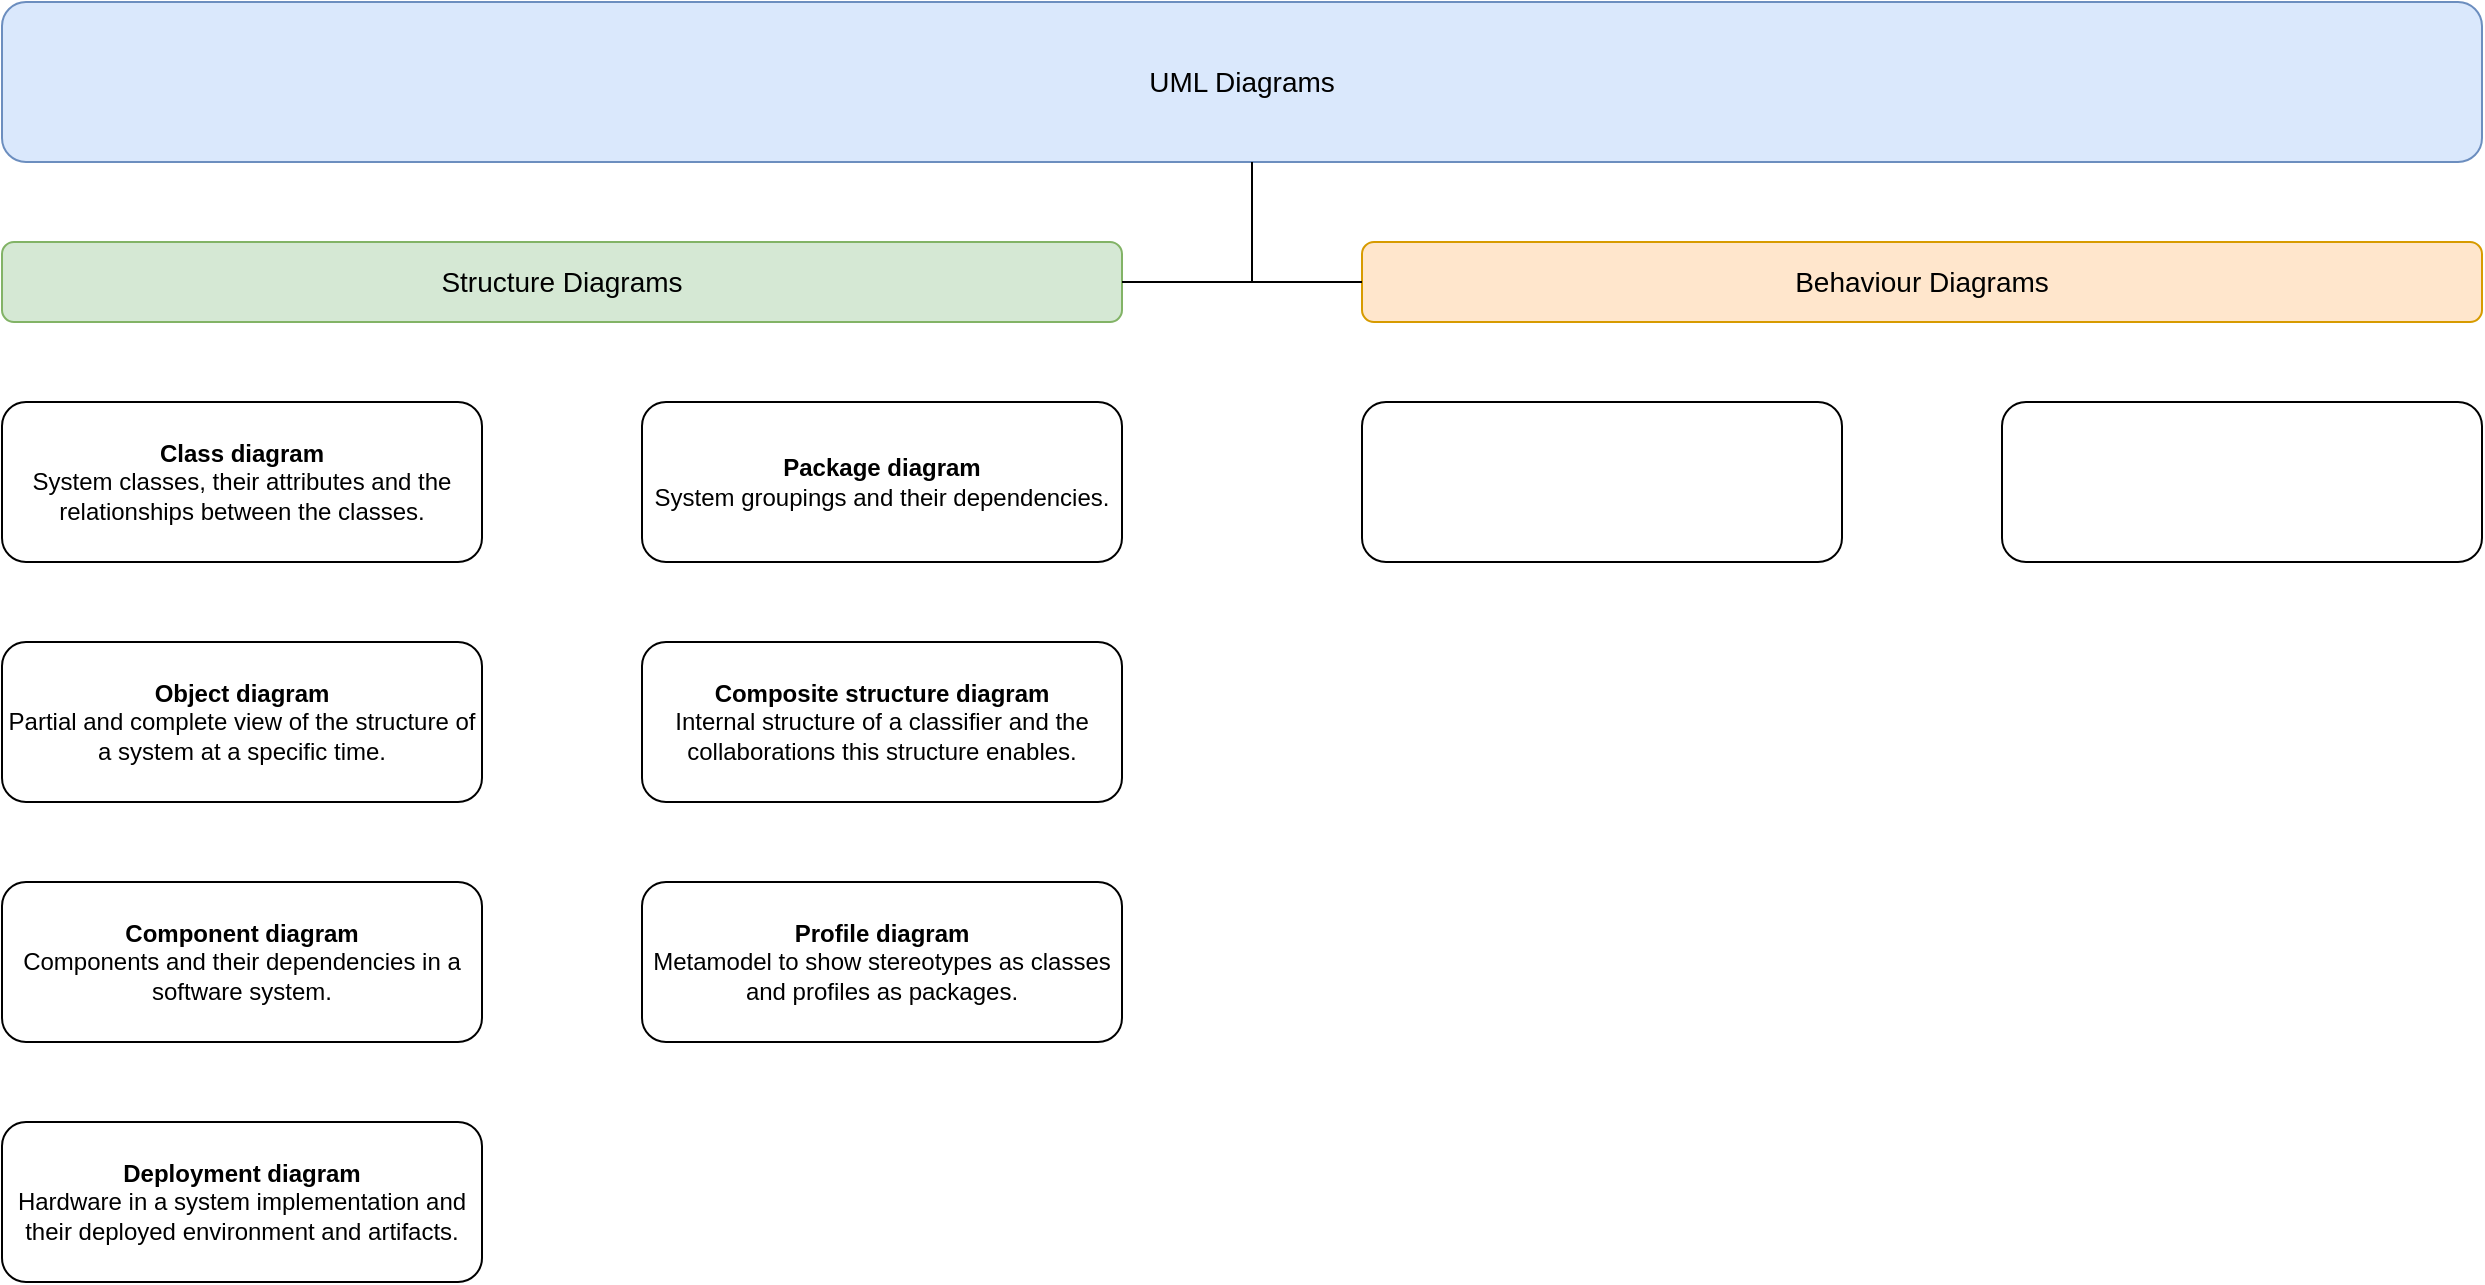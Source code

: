 <mxfile version="28.0.7">
  <diagram name="Page-1" id="kwjImpuqmJLJjczvCFeu">
    <mxGraphModel dx="1764" dy="1636" grid="1" gridSize="10" guides="1" tooltips="1" connect="1" arrows="1" fold="1" page="1" pageScale="1" pageWidth="850" pageHeight="1100" math="0" shadow="0">
      <root>
        <mxCell id="0" />
        <mxCell id="1" parent="0" />
        <mxCell id="B1bUDCd7ulW--QVvzsSq-1" value="&lt;div&gt;&lt;font style=&quot;font-size: 14px;&quot;&gt;UML Diagrams&lt;/font&gt;&lt;/div&gt;" style="rounded=1;whiteSpace=wrap;html=1;fillColor=#dae8fc;strokeColor=#6c8ebf;" vertex="1" parent="1">
          <mxGeometry x="-200" y="-200" width="1240" height="80" as="geometry" />
        </mxCell>
        <mxCell id="B1bUDCd7ulW--QVvzsSq-2" value="&lt;font style=&quot;font-size: 14px;&quot;&gt;Structure Diagrams&lt;/font&gt;" style="rounded=1;whiteSpace=wrap;html=1;fillColor=#d5e8d4;strokeColor=#82b366;" vertex="1" parent="1">
          <mxGeometry x="-200" y="-80" width="560" height="40" as="geometry" />
        </mxCell>
        <mxCell id="B1bUDCd7ulW--QVvzsSq-3" value="&lt;font style=&quot;font-size: 14px;&quot;&gt;Behaviour Diagrams&lt;/font&gt;" style="rounded=1;whiteSpace=wrap;html=1;fillColor=#ffe6cc;strokeColor=#d79b00;" vertex="1" parent="1">
          <mxGeometry x="480" y="-80" width="560" height="40" as="geometry" />
        </mxCell>
        <mxCell id="B1bUDCd7ulW--QVvzsSq-4" value="" style="endArrow=none;html=1;rounded=0;" edge="1" parent="1">
          <mxGeometry width="50" height="50" relative="1" as="geometry">
            <mxPoint x="425" y="-60" as="sourcePoint" />
            <mxPoint x="425" y="-120" as="targetPoint" />
          </mxGeometry>
        </mxCell>
        <mxCell id="B1bUDCd7ulW--QVvzsSq-5" value="" style="endArrow=none;html=1;rounded=0;exitX=1;exitY=0.5;exitDx=0;exitDy=0;entryX=0;entryY=0.5;entryDx=0;entryDy=0;" edge="1" parent="1" source="B1bUDCd7ulW--QVvzsSq-2" target="B1bUDCd7ulW--QVvzsSq-3">
          <mxGeometry width="50" height="50" relative="1" as="geometry">
            <mxPoint x="400" y="-10" as="sourcePoint" />
            <mxPoint x="450" y="-60" as="targetPoint" />
          </mxGeometry>
        </mxCell>
        <mxCell id="B1bUDCd7ulW--QVvzsSq-6" value="&lt;b&gt;Package diagram&lt;br&gt;&lt;/b&gt;System groupings and their dependencies.&lt;b&gt;&lt;br&gt;&lt;/b&gt;" style="rounded=1;whiteSpace=wrap;html=1;" vertex="1" parent="1">
          <mxGeometry x="120" width="240" height="80" as="geometry" />
        </mxCell>
        <mxCell id="B1bUDCd7ulW--QVvzsSq-7" value="&lt;b&gt;Class diagram&lt;/b&gt;&lt;br&gt;System classes, their attributes and the relationships between the classes." style="rounded=1;whiteSpace=wrap;html=1;" vertex="1" parent="1">
          <mxGeometry x="-200" width="240" height="80" as="geometry" />
        </mxCell>
        <mxCell id="B1bUDCd7ulW--QVvzsSq-8" value="" style="rounded=1;whiteSpace=wrap;html=1;" vertex="1" parent="1">
          <mxGeometry x="480" width="240" height="80" as="geometry" />
        </mxCell>
        <mxCell id="B1bUDCd7ulW--QVvzsSq-9" value="" style="rounded=1;whiteSpace=wrap;html=1;" vertex="1" parent="1">
          <mxGeometry x="800" width="240" height="80" as="geometry" />
        </mxCell>
        <mxCell id="B1bUDCd7ulW--QVvzsSq-10" value="&lt;div&gt;&lt;b&gt;Object diagram&lt;/b&gt;&lt;/div&gt;&lt;div&gt;Partial and complete view of the structure of a system at a specific time.&lt;/div&gt;" style="rounded=1;whiteSpace=wrap;html=1;" vertex="1" parent="1">
          <mxGeometry x="-200" y="120" width="240" height="80" as="geometry" />
        </mxCell>
        <mxCell id="B1bUDCd7ulW--QVvzsSq-11" value="&lt;div&gt;&lt;b&gt;Component diagram&lt;/b&gt;&lt;/div&gt;&lt;div&gt;Components and their dependencies in a software system.&lt;/div&gt;" style="rounded=1;whiteSpace=wrap;html=1;" vertex="1" parent="1">
          <mxGeometry x="-200" y="240" width="240" height="80" as="geometry" />
        </mxCell>
        <mxCell id="B1bUDCd7ulW--QVvzsSq-12" value="&lt;div&gt;&lt;b&gt;Deployment diagram&lt;/b&gt;&lt;br&gt;&lt;/div&gt;&lt;div&gt;Hardware in a system implementation and their deployed environment and artifacts.&lt;/div&gt;" style="rounded=1;whiteSpace=wrap;html=1;" vertex="1" parent="1">
          <mxGeometry x="-200" y="360" width="240" height="80" as="geometry" />
        </mxCell>
        <mxCell id="B1bUDCd7ulW--QVvzsSq-13" value="&lt;b&gt;Composite structure diagram&lt;/b&gt;&lt;br&gt;Internal structure of a classifier and the collaborations this structure enables." style="rounded=1;whiteSpace=wrap;html=1;" vertex="1" parent="1">
          <mxGeometry x="120" y="120" width="240" height="80" as="geometry" />
        </mxCell>
        <mxCell id="B1bUDCd7ulW--QVvzsSq-14" value="&lt;div&gt;&lt;b&gt;Profile diagram&lt;/b&gt;&lt;br&gt;&lt;/div&gt;&lt;div&gt;Metamodel to show stereotypes as classes and profiles as packages.&lt;/div&gt;" style="rounded=1;whiteSpace=wrap;html=1;" vertex="1" parent="1">
          <mxGeometry x="120" y="240" width="240" height="80" as="geometry" />
        </mxCell>
      </root>
    </mxGraphModel>
  </diagram>
</mxfile>
